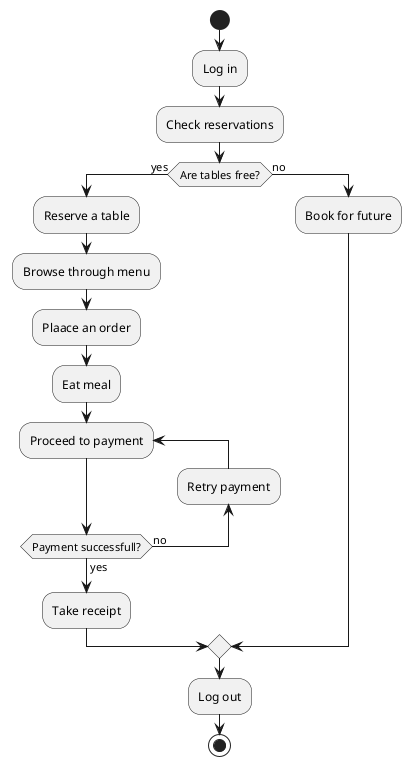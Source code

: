 @startuml
start
:Log in;
:Check reservations;
if (Are tables free?) then (yes)
    :Reserve a table;
    :Browse through menu;
    :Plaace an order;
    :Eat meal;
    repeat :Proceed to payment;
    ' split :Offline;
    ' split again repeat:Online;
    backward :Retry payment;
    repeat while (Payment successfull?) is (no) not (yes)
   :Take receipt;
else (no)
    :Book for future;
endif
:Log out;
stop
@enduml